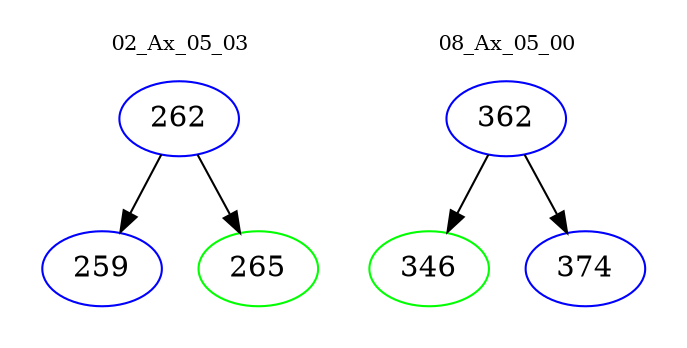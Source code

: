digraph{
subgraph cluster_0 {
color = white
label = "02_Ax_05_03";
fontsize=10;
T0_262 [label="262", color="blue"]
T0_262 -> T0_259 [color="black"]
T0_259 [label="259", color="blue"]
T0_262 -> T0_265 [color="black"]
T0_265 [label="265", color="green"]
}
subgraph cluster_1 {
color = white
label = "08_Ax_05_00";
fontsize=10;
T1_362 [label="362", color="blue"]
T1_362 -> T1_346 [color="black"]
T1_346 [label="346", color="green"]
T1_362 -> T1_374 [color="black"]
T1_374 [label="374", color="blue"]
}
}
